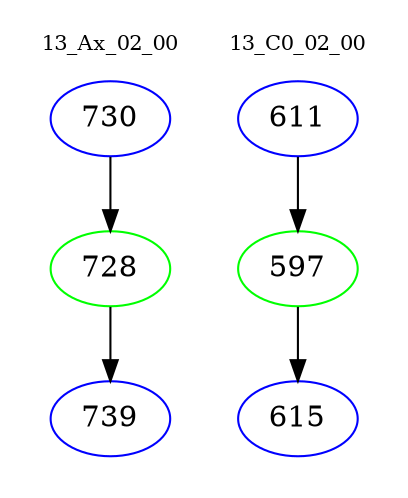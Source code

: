digraph{
subgraph cluster_0 {
color = white
label = "13_Ax_02_00";
fontsize=10;
T0_730 [label="730", color="blue"]
T0_730 -> T0_728 [color="black"]
T0_728 [label="728", color="green"]
T0_728 -> T0_739 [color="black"]
T0_739 [label="739", color="blue"]
}
subgraph cluster_1 {
color = white
label = "13_C0_02_00";
fontsize=10;
T1_611 [label="611", color="blue"]
T1_611 -> T1_597 [color="black"]
T1_597 [label="597", color="green"]
T1_597 -> T1_615 [color="black"]
T1_615 [label="615", color="blue"]
}
}
